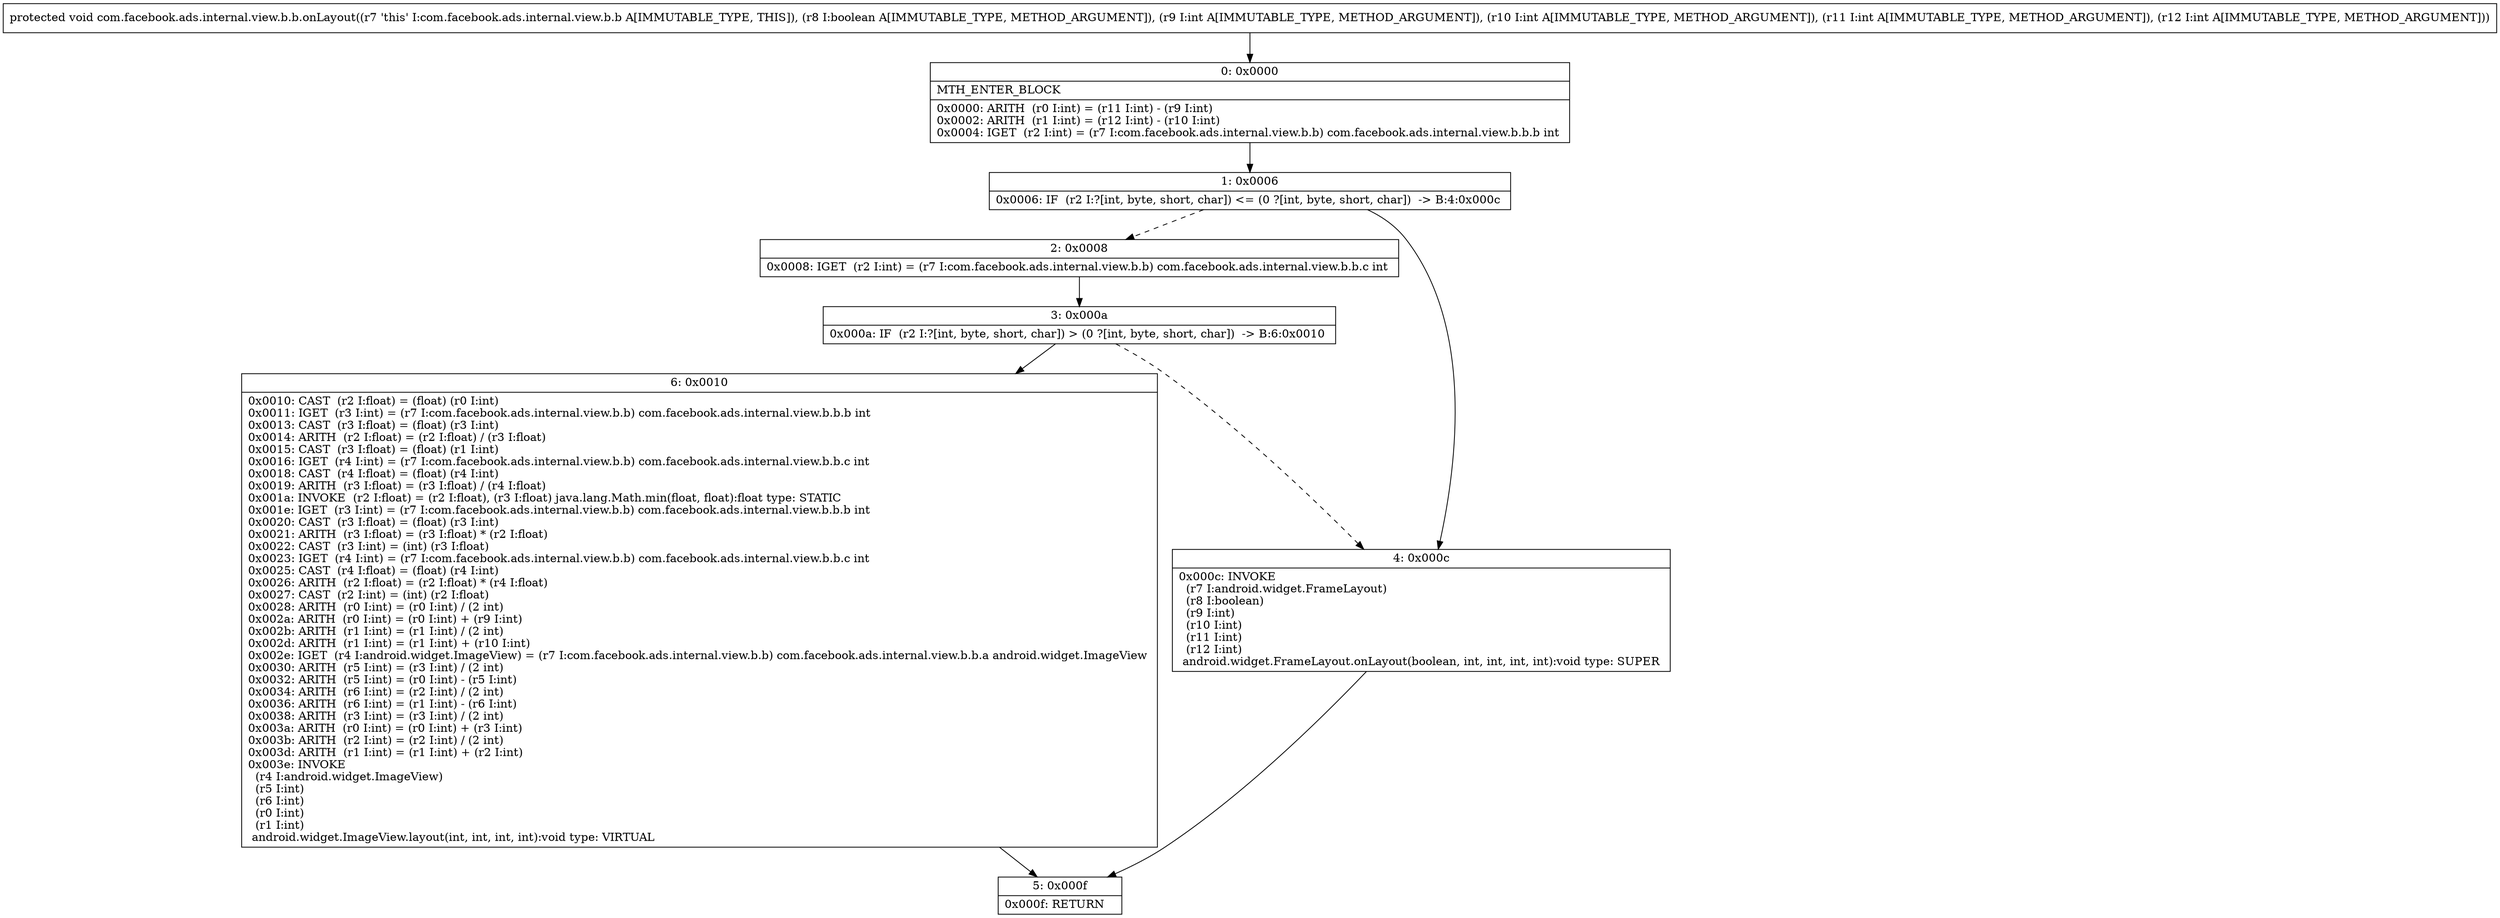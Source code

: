 digraph "CFG forcom.facebook.ads.internal.view.b.b.onLayout(ZIIII)V" {
Node_0 [shape=record,label="{0\:\ 0x0000|MTH_ENTER_BLOCK\l|0x0000: ARITH  (r0 I:int) = (r11 I:int) \- (r9 I:int) \l0x0002: ARITH  (r1 I:int) = (r12 I:int) \- (r10 I:int) \l0x0004: IGET  (r2 I:int) = (r7 I:com.facebook.ads.internal.view.b.b) com.facebook.ads.internal.view.b.b.b int \l}"];
Node_1 [shape=record,label="{1\:\ 0x0006|0x0006: IF  (r2 I:?[int, byte, short, char]) \<= (0 ?[int, byte, short, char])  \-\> B:4:0x000c \l}"];
Node_2 [shape=record,label="{2\:\ 0x0008|0x0008: IGET  (r2 I:int) = (r7 I:com.facebook.ads.internal.view.b.b) com.facebook.ads.internal.view.b.b.c int \l}"];
Node_3 [shape=record,label="{3\:\ 0x000a|0x000a: IF  (r2 I:?[int, byte, short, char]) \> (0 ?[int, byte, short, char])  \-\> B:6:0x0010 \l}"];
Node_4 [shape=record,label="{4\:\ 0x000c|0x000c: INVOKE  \l  (r7 I:android.widget.FrameLayout)\l  (r8 I:boolean)\l  (r9 I:int)\l  (r10 I:int)\l  (r11 I:int)\l  (r12 I:int)\l android.widget.FrameLayout.onLayout(boolean, int, int, int, int):void type: SUPER \l}"];
Node_5 [shape=record,label="{5\:\ 0x000f|0x000f: RETURN   \l}"];
Node_6 [shape=record,label="{6\:\ 0x0010|0x0010: CAST  (r2 I:float) = (float) (r0 I:int) \l0x0011: IGET  (r3 I:int) = (r7 I:com.facebook.ads.internal.view.b.b) com.facebook.ads.internal.view.b.b.b int \l0x0013: CAST  (r3 I:float) = (float) (r3 I:int) \l0x0014: ARITH  (r2 I:float) = (r2 I:float) \/ (r3 I:float) \l0x0015: CAST  (r3 I:float) = (float) (r1 I:int) \l0x0016: IGET  (r4 I:int) = (r7 I:com.facebook.ads.internal.view.b.b) com.facebook.ads.internal.view.b.b.c int \l0x0018: CAST  (r4 I:float) = (float) (r4 I:int) \l0x0019: ARITH  (r3 I:float) = (r3 I:float) \/ (r4 I:float) \l0x001a: INVOKE  (r2 I:float) = (r2 I:float), (r3 I:float) java.lang.Math.min(float, float):float type: STATIC \l0x001e: IGET  (r3 I:int) = (r7 I:com.facebook.ads.internal.view.b.b) com.facebook.ads.internal.view.b.b.b int \l0x0020: CAST  (r3 I:float) = (float) (r3 I:int) \l0x0021: ARITH  (r3 I:float) = (r3 I:float) * (r2 I:float) \l0x0022: CAST  (r3 I:int) = (int) (r3 I:float) \l0x0023: IGET  (r4 I:int) = (r7 I:com.facebook.ads.internal.view.b.b) com.facebook.ads.internal.view.b.b.c int \l0x0025: CAST  (r4 I:float) = (float) (r4 I:int) \l0x0026: ARITH  (r2 I:float) = (r2 I:float) * (r4 I:float) \l0x0027: CAST  (r2 I:int) = (int) (r2 I:float) \l0x0028: ARITH  (r0 I:int) = (r0 I:int) \/ (2 int) \l0x002a: ARITH  (r0 I:int) = (r0 I:int) + (r9 I:int) \l0x002b: ARITH  (r1 I:int) = (r1 I:int) \/ (2 int) \l0x002d: ARITH  (r1 I:int) = (r1 I:int) + (r10 I:int) \l0x002e: IGET  (r4 I:android.widget.ImageView) = (r7 I:com.facebook.ads.internal.view.b.b) com.facebook.ads.internal.view.b.b.a android.widget.ImageView \l0x0030: ARITH  (r5 I:int) = (r3 I:int) \/ (2 int) \l0x0032: ARITH  (r5 I:int) = (r0 I:int) \- (r5 I:int) \l0x0034: ARITH  (r6 I:int) = (r2 I:int) \/ (2 int) \l0x0036: ARITH  (r6 I:int) = (r1 I:int) \- (r6 I:int) \l0x0038: ARITH  (r3 I:int) = (r3 I:int) \/ (2 int) \l0x003a: ARITH  (r0 I:int) = (r0 I:int) + (r3 I:int) \l0x003b: ARITH  (r2 I:int) = (r2 I:int) \/ (2 int) \l0x003d: ARITH  (r1 I:int) = (r1 I:int) + (r2 I:int) \l0x003e: INVOKE  \l  (r4 I:android.widget.ImageView)\l  (r5 I:int)\l  (r6 I:int)\l  (r0 I:int)\l  (r1 I:int)\l android.widget.ImageView.layout(int, int, int, int):void type: VIRTUAL \l}"];
MethodNode[shape=record,label="{protected void com.facebook.ads.internal.view.b.b.onLayout((r7 'this' I:com.facebook.ads.internal.view.b.b A[IMMUTABLE_TYPE, THIS]), (r8 I:boolean A[IMMUTABLE_TYPE, METHOD_ARGUMENT]), (r9 I:int A[IMMUTABLE_TYPE, METHOD_ARGUMENT]), (r10 I:int A[IMMUTABLE_TYPE, METHOD_ARGUMENT]), (r11 I:int A[IMMUTABLE_TYPE, METHOD_ARGUMENT]), (r12 I:int A[IMMUTABLE_TYPE, METHOD_ARGUMENT])) }"];
MethodNode -> Node_0;
Node_0 -> Node_1;
Node_1 -> Node_2[style=dashed];
Node_1 -> Node_4;
Node_2 -> Node_3;
Node_3 -> Node_4[style=dashed];
Node_3 -> Node_6;
Node_4 -> Node_5;
Node_6 -> Node_5;
}

